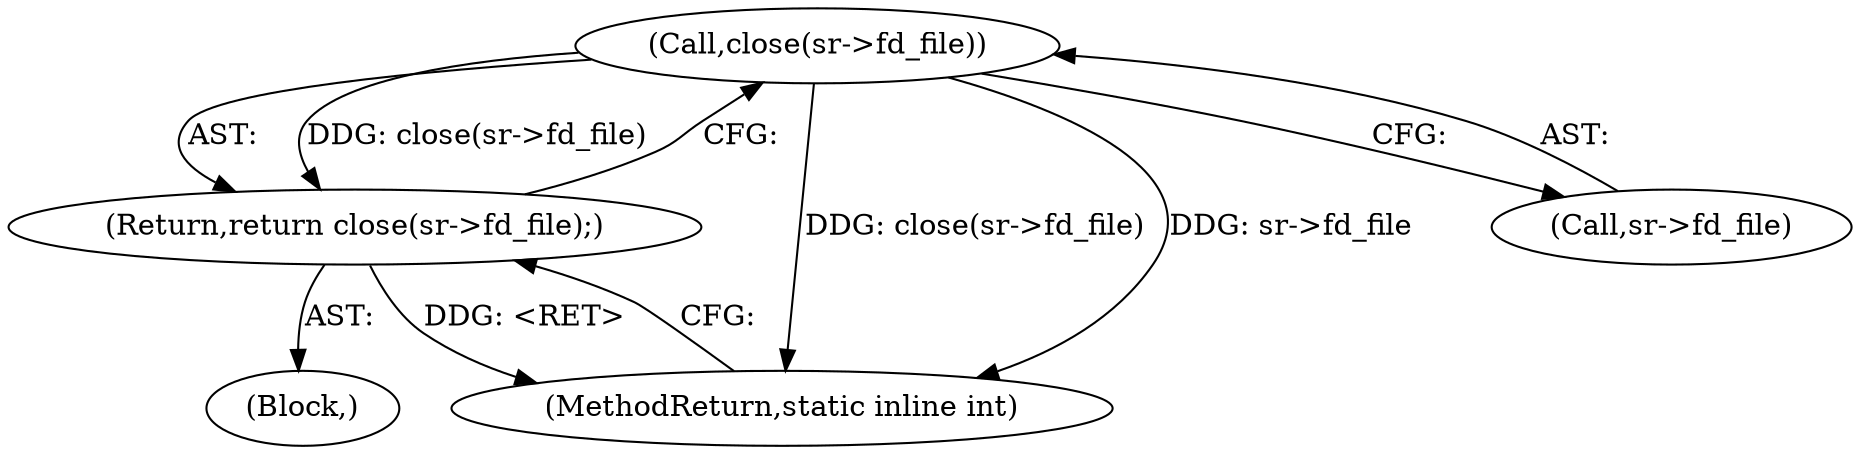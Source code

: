 digraph "0_monkey_b2d0e6f92310bb14a15aa2f8e96e1fb5379776dd_1@API" {
"1000147" [label="(Call,close(sr->fd_file))"];
"1000146" [label="(Return,return close(sr->fd_file);)"];
"1000146" [label="(Return,return close(sr->fd_file);)"];
"1000147" [label="(Call,close(sr->fd_file))"];
"1000145" [label="(Block,)"];
"1000199" [label="(MethodReturn,static inline int)"];
"1000148" [label="(Call,sr->fd_file)"];
"1000147" -> "1000146"  [label="AST: "];
"1000147" -> "1000148"  [label="CFG: "];
"1000148" -> "1000147"  [label="AST: "];
"1000146" -> "1000147"  [label="CFG: "];
"1000147" -> "1000199"  [label="DDG: close(sr->fd_file)"];
"1000147" -> "1000199"  [label="DDG: sr->fd_file"];
"1000147" -> "1000146"  [label="DDG: close(sr->fd_file)"];
"1000146" -> "1000145"  [label="AST: "];
"1000199" -> "1000146"  [label="CFG: "];
"1000146" -> "1000199"  [label="DDG: <RET>"];
}
